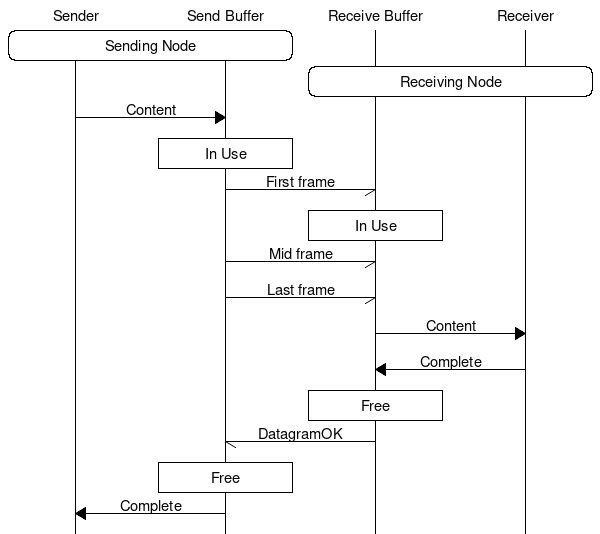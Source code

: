 # MSC for normal datagram send (without a higher protocol)
msc {

  s [label="Sender"], sb [label="Send Buffer"], rb [label="Receive Buffer"], r [label="Receiver"];

  s rbox sb [label="Sending Node"];
  rb rbox r [label="Receiving Node"];
  
  s=>sb [label="Content"];
  sb box sb [label="In Use"];
  
  sb->rb [ label = "First frame" ] ;
  rb box rb [label="In Use"];
  sb->rb [ label = "Mid frame" ] ;
  sb->rb [ label = "Last frame" ] ;

  rb=>r [label="Content"];
  r=>rb [label="Complete"];

  rb box rb [label="Free"];
  
  rb -> sb [ label="DatagramOK" ] ;
  
  sb box sb [label="Free"];
  sb=>s [label="Complete"];
  
}
